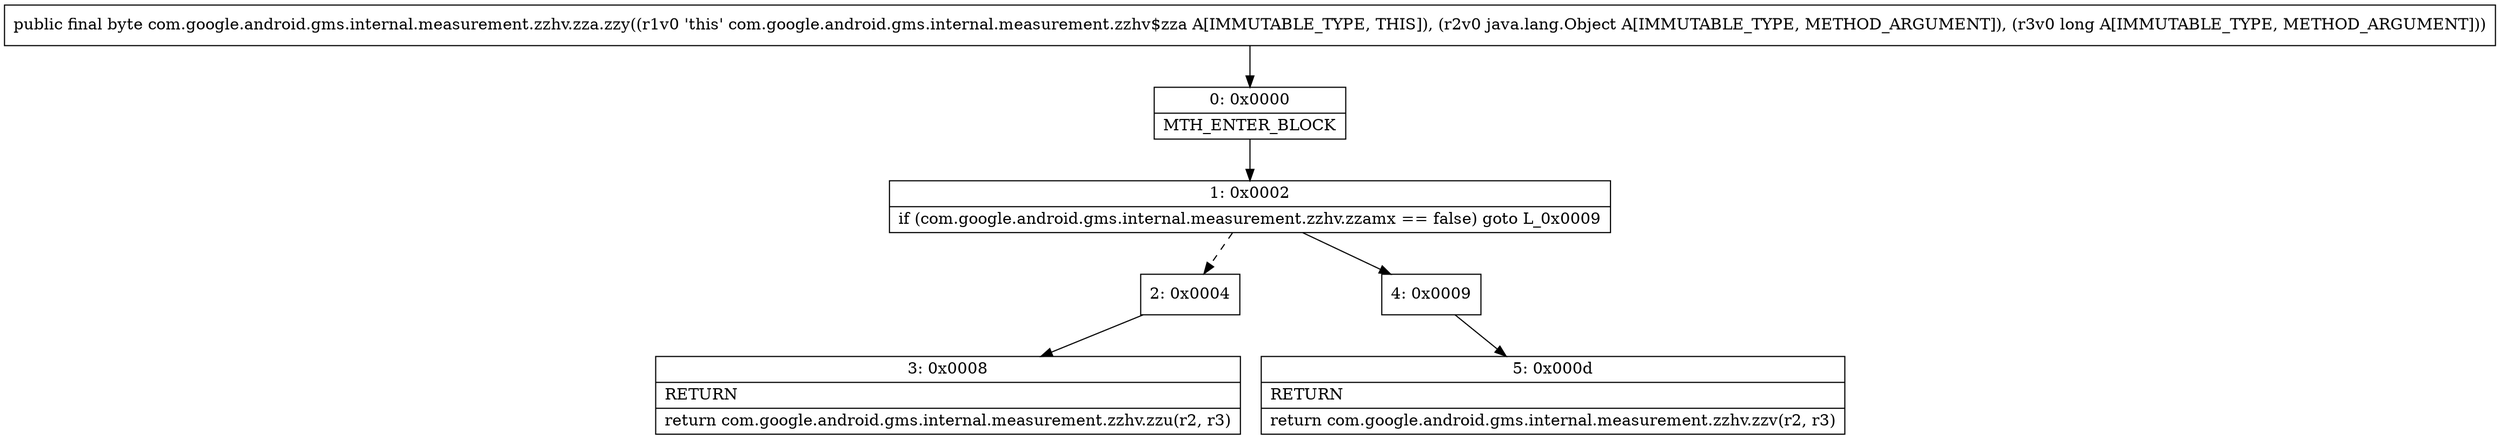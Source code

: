 digraph "CFG forcom.google.android.gms.internal.measurement.zzhv.zza.zzy(Ljava\/lang\/Object;J)B" {
Node_0 [shape=record,label="{0\:\ 0x0000|MTH_ENTER_BLOCK\l}"];
Node_1 [shape=record,label="{1\:\ 0x0002|if (com.google.android.gms.internal.measurement.zzhv.zzamx == false) goto L_0x0009\l}"];
Node_2 [shape=record,label="{2\:\ 0x0004}"];
Node_3 [shape=record,label="{3\:\ 0x0008|RETURN\l|return com.google.android.gms.internal.measurement.zzhv.zzu(r2, r3)\l}"];
Node_4 [shape=record,label="{4\:\ 0x0009}"];
Node_5 [shape=record,label="{5\:\ 0x000d|RETURN\l|return com.google.android.gms.internal.measurement.zzhv.zzv(r2, r3)\l}"];
MethodNode[shape=record,label="{public final byte com.google.android.gms.internal.measurement.zzhv.zza.zzy((r1v0 'this' com.google.android.gms.internal.measurement.zzhv$zza A[IMMUTABLE_TYPE, THIS]), (r2v0 java.lang.Object A[IMMUTABLE_TYPE, METHOD_ARGUMENT]), (r3v0 long A[IMMUTABLE_TYPE, METHOD_ARGUMENT])) }"];
MethodNode -> Node_0;
Node_0 -> Node_1;
Node_1 -> Node_2[style=dashed];
Node_1 -> Node_4;
Node_2 -> Node_3;
Node_4 -> Node_5;
}

